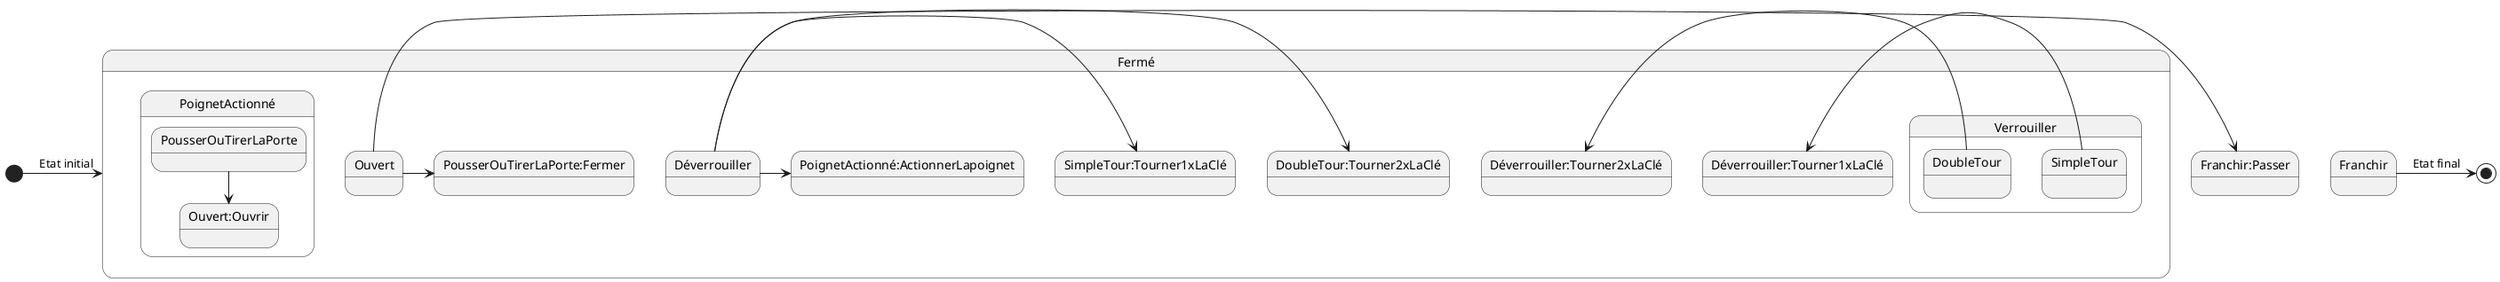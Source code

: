 @startuml
[*]->Fermé:Etat initial
state Fermé{

    state Verrouiller{
        SimpleTour:
        DoubleTour:
    }
    SimpleTour->Déverrouiller:Tourner1xLaClé
    DoubleTour->Déverrouiller:Tourner2xLaClé
    Déverrouiller->DoubleTour:Tourner2xLaClé
    Déverrouiller->SimpleTour:Tourner1xLaClé
    Déverrouiller->PoignetActionné:ActionnerLapoignet
    state PoignetActionné{
        PousserOuTirerLaPorte-->Ouvert:Ouvrir
        
    }
    Ouvert->PousserOuTirerLaPorte:Fermer
}

state Ouvert{
    
    
}
Ouvert->Franchir:Passer
Franchir->[*]:Etat final


@enduml